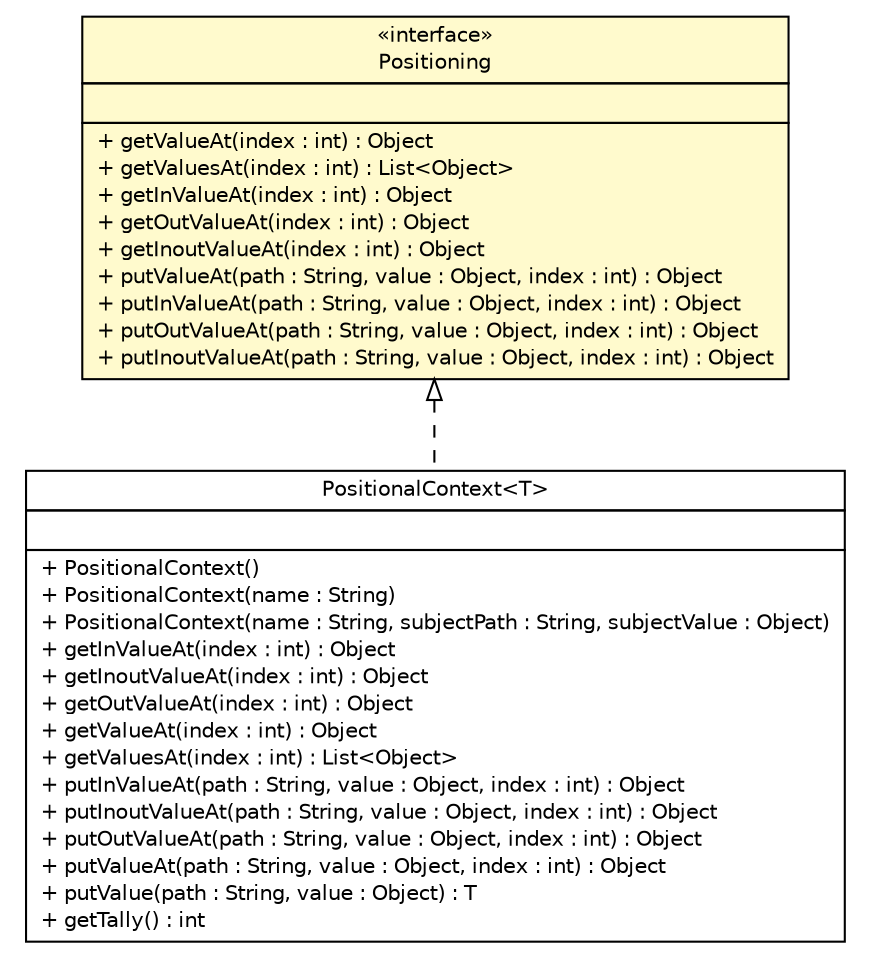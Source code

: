 #!/usr/local/bin/dot
#
# Class diagram 
# Generated by UMLGraph version R5_6 (http://www.umlgraph.org/)
#

digraph G {
	edge [fontname="Helvetica",fontsize=10,labelfontname="Helvetica",labelfontsize=10];
	node [fontname="Helvetica",fontsize=10,shape=plaintext];
	nodesep=0.25;
	ranksep=0.5;
	// sorcer.core.context.PositionalContext<T>
	c245314 [label=<<table title="sorcer.core.context.PositionalContext" border="0" cellborder="1" cellspacing="0" cellpadding="2" port="p" href="../core/context/PositionalContext.html">
		<tr><td><table border="0" cellspacing="0" cellpadding="1">
<tr><td align="center" balign="center"> PositionalContext&lt;T&gt; </td></tr>
		</table></td></tr>
		<tr><td><table border="0" cellspacing="0" cellpadding="1">
<tr><td align="left" balign="left">  </td></tr>
		</table></td></tr>
		<tr><td><table border="0" cellspacing="0" cellpadding="1">
<tr><td align="left" balign="left"> + PositionalContext() </td></tr>
<tr><td align="left" balign="left"> + PositionalContext(name : String) </td></tr>
<tr><td align="left" balign="left"> + PositionalContext(name : String, subjectPath : String, subjectValue : Object) </td></tr>
<tr><td align="left" balign="left"> + getInValueAt(index : int) : Object </td></tr>
<tr><td align="left" balign="left"> + getInoutValueAt(index : int) : Object </td></tr>
<tr><td align="left" balign="left"> + getOutValueAt(index : int) : Object </td></tr>
<tr><td align="left" balign="left"> + getValueAt(index : int) : Object </td></tr>
<tr><td align="left" balign="left"> + getValuesAt(index : int) : List&lt;Object&gt; </td></tr>
<tr><td align="left" balign="left"> + putInValueAt(path : String, value : Object, index : int) : Object </td></tr>
<tr><td align="left" balign="left"> + putInoutValueAt(path : String, value : Object, index : int) : Object </td></tr>
<tr><td align="left" balign="left"> + putOutValueAt(path : String, value : Object, index : int) : Object </td></tr>
<tr><td align="left" balign="left"> + putValueAt(path : String, value : Object, index : int) : Object </td></tr>
<tr><td align="left" balign="left"> + putValue(path : String, value : Object) : T </td></tr>
<tr><td align="left" balign="left"> + getTally() : int </td></tr>
		</table></td></tr>
		</table>>, URL="../core/context/PositionalContext.html", fontname="Helvetica", fontcolor="black", fontsize=10.0];
	// sorcer.service.Positioning
	c245408 [label=<<table title="sorcer.service.Positioning" border="0" cellborder="1" cellspacing="0" cellpadding="2" port="p" bgcolor="lemonChiffon" href="./Positioning.html">
		<tr><td><table border="0" cellspacing="0" cellpadding="1">
<tr><td align="center" balign="center"> &#171;interface&#187; </td></tr>
<tr><td align="center" balign="center"> Positioning </td></tr>
		</table></td></tr>
		<tr><td><table border="0" cellspacing="0" cellpadding="1">
<tr><td align="left" balign="left">  </td></tr>
		</table></td></tr>
		<tr><td><table border="0" cellspacing="0" cellpadding="1">
<tr><td align="left" balign="left"> + getValueAt(index : int) : Object </td></tr>
<tr><td align="left" balign="left"> + getValuesAt(index : int) : List&lt;Object&gt; </td></tr>
<tr><td align="left" balign="left"> + getInValueAt(index : int) : Object </td></tr>
<tr><td align="left" balign="left"> + getOutValueAt(index : int) : Object </td></tr>
<tr><td align="left" balign="left"> + getInoutValueAt(index : int) : Object </td></tr>
<tr><td align="left" balign="left"> + putValueAt(path : String, value : Object, index : int) : Object </td></tr>
<tr><td align="left" balign="left"> + putInValueAt(path : String, value : Object, index : int) : Object </td></tr>
<tr><td align="left" balign="left"> + putOutValueAt(path : String, value : Object, index : int) : Object </td></tr>
<tr><td align="left" balign="left"> + putInoutValueAt(path : String, value : Object, index : int) : Object </td></tr>
		</table></td></tr>
		</table>>, URL="./Positioning.html", fontname="Helvetica", fontcolor="black", fontsize=10.0];
	//sorcer.core.context.PositionalContext<T> implements sorcer.service.Positioning
	c245408:p -> c245314:p [dir=back,arrowtail=empty,style=dashed];
}

